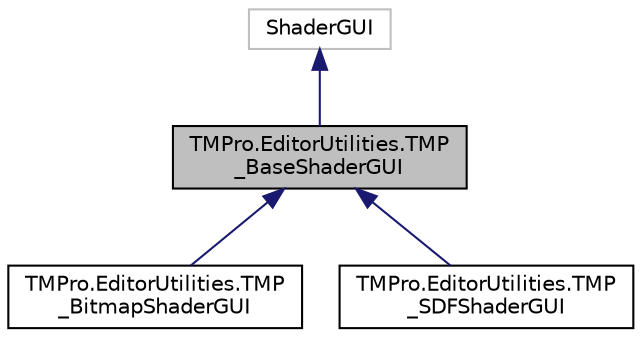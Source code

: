digraph "TMPro.EditorUtilities.TMP_BaseShaderGUI"
{
 // LATEX_PDF_SIZE
  edge [fontname="Helvetica",fontsize="10",labelfontname="Helvetica",labelfontsize="10"];
  node [fontname="Helvetica",fontsize="10",shape=record];
  Node1 [label="TMPro.EditorUtilities.TMP\l_BaseShaderGUI",height=0.2,width=0.4,color="black", fillcolor="grey75", style="filled", fontcolor="black",tooltip="Base class for TextMesh Pro shader GUIs."];
  Node2 -> Node1 [dir="back",color="midnightblue",fontsize="10",style="solid",fontname="Helvetica"];
  Node2 [label="ShaderGUI",height=0.2,width=0.4,color="grey75", fillcolor="white", style="filled",tooltip=" "];
  Node1 -> Node3 [dir="back",color="midnightblue",fontsize="10",style="solid",fontname="Helvetica"];
  Node3 [label="TMPro.EditorUtilities.TMP\l_BitmapShaderGUI",height=0.2,width=0.4,color="black", fillcolor="white", style="filled",URL="$class_t_m_pro_1_1_editor_utilities_1_1_t_m_p___bitmap_shader_g_u_i.html",tooltip=" "];
  Node1 -> Node4 [dir="back",color="midnightblue",fontsize="10",style="solid",fontname="Helvetica"];
  Node4 [label="TMPro.EditorUtilities.TMP\l_SDFShaderGUI",height=0.2,width=0.4,color="black", fillcolor="white", style="filled",URL="$class_t_m_pro_1_1_editor_utilities_1_1_t_m_p___s_d_f_shader_g_u_i.html",tooltip=" "];
}
